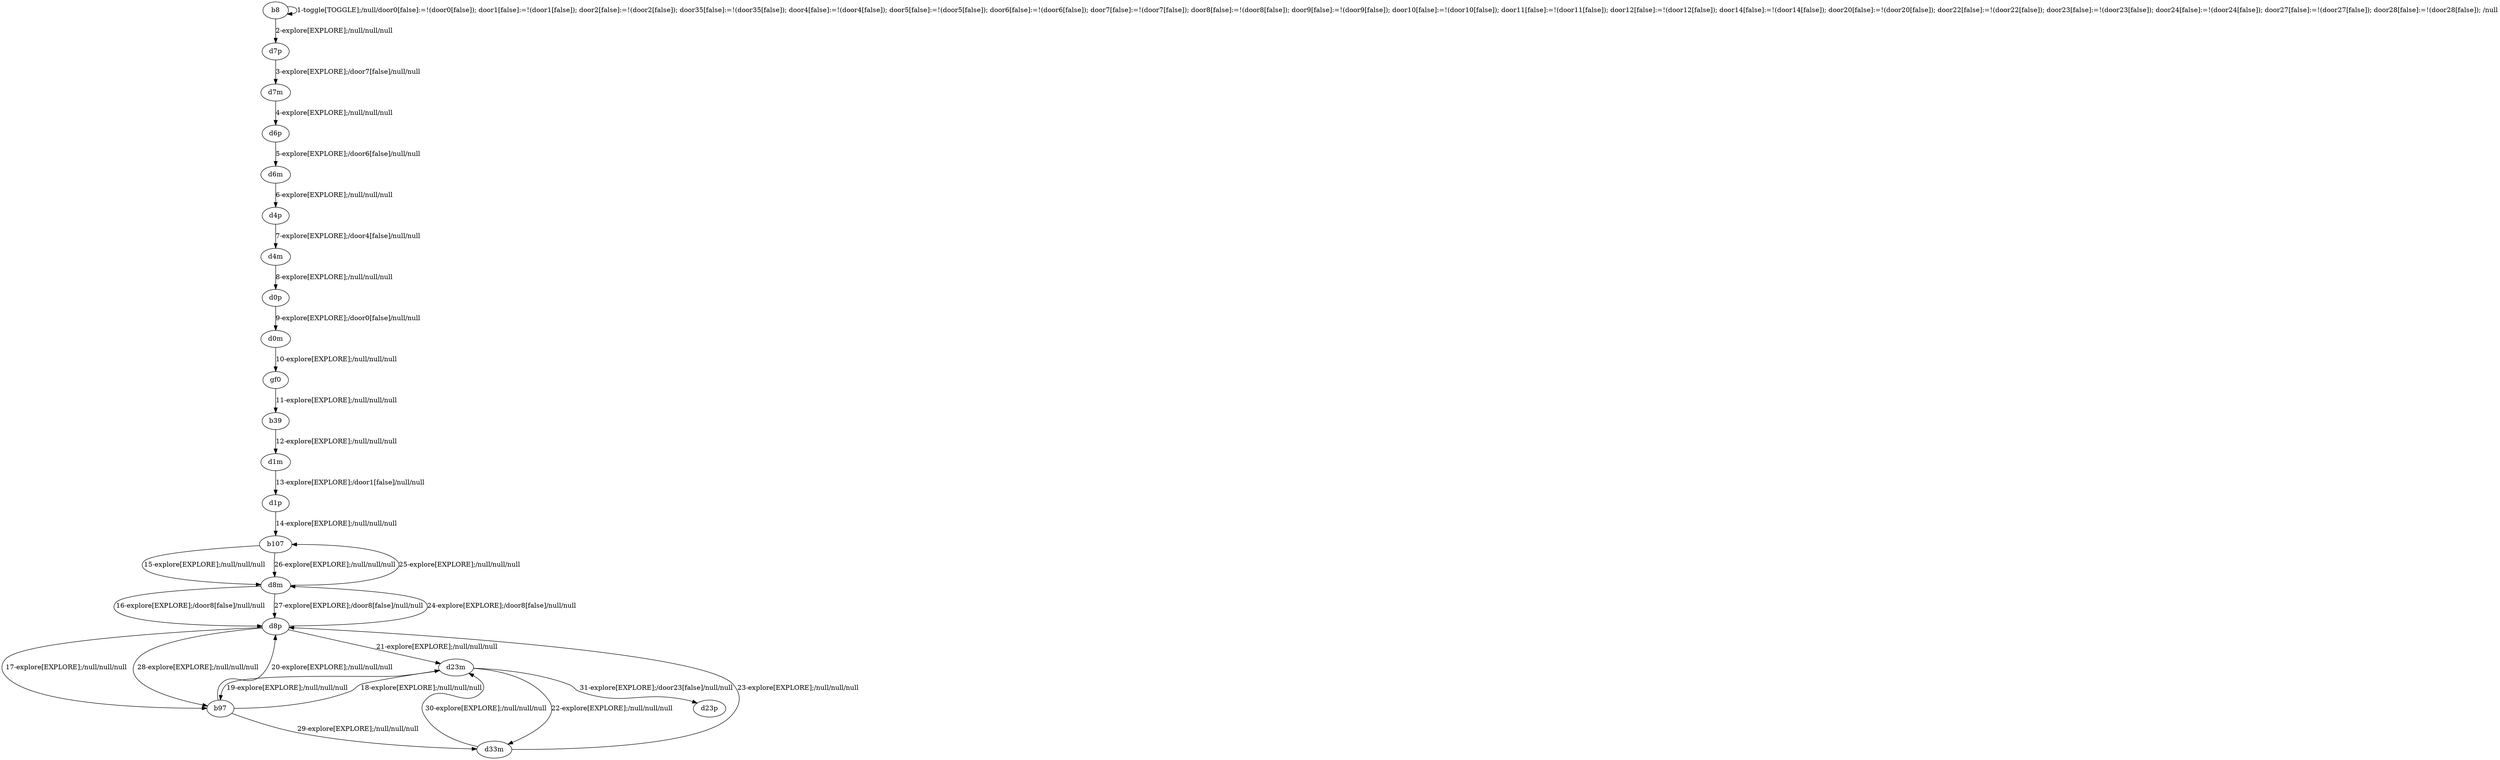 # Total number of goals covered by this test: 1
# d23m --> d23p

digraph g {
"b8" -> "b8" [label = "1-toggle[TOGGLE];/null/door0[false]:=!(door0[false]); door1[false]:=!(door1[false]); door2[false]:=!(door2[false]); door35[false]:=!(door35[false]); door4[false]:=!(door4[false]); door5[false]:=!(door5[false]); door6[false]:=!(door6[false]); door7[false]:=!(door7[false]); door8[false]:=!(door8[false]); door9[false]:=!(door9[false]); door10[false]:=!(door10[false]); door11[false]:=!(door11[false]); door12[false]:=!(door12[false]); door14[false]:=!(door14[false]); door20[false]:=!(door20[false]); door22[false]:=!(door22[false]); door23[false]:=!(door23[false]); door24[false]:=!(door24[false]); door27[false]:=!(door27[false]); door28[false]:=!(door28[false]); /null"];
"b8" -> "d7p" [label = "2-explore[EXPLORE];/null/null/null"];
"d7p" -> "d7m" [label = "3-explore[EXPLORE];/door7[false]/null/null"];
"d7m" -> "d6p" [label = "4-explore[EXPLORE];/null/null/null"];
"d6p" -> "d6m" [label = "5-explore[EXPLORE];/door6[false]/null/null"];
"d6m" -> "d4p" [label = "6-explore[EXPLORE];/null/null/null"];
"d4p" -> "d4m" [label = "7-explore[EXPLORE];/door4[false]/null/null"];
"d4m" -> "d0p" [label = "8-explore[EXPLORE];/null/null/null"];
"d0p" -> "d0m" [label = "9-explore[EXPLORE];/door0[false]/null/null"];
"d0m" -> "gf0" [label = "10-explore[EXPLORE];/null/null/null"];
"gf0" -> "b39" [label = "11-explore[EXPLORE];/null/null/null"];
"b39" -> "d1m" [label = "12-explore[EXPLORE];/null/null/null"];
"d1m" -> "d1p" [label = "13-explore[EXPLORE];/door1[false]/null/null"];
"d1p" -> "b107" [label = "14-explore[EXPLORE];/null/null/null"];
"b107" -> "d8m" [label = "15-explore[EXPLORE];/null/null/null"];
"d8m" -> "d8p" [label = "16-explore[EXPLORE];/door8[false]/null/null"];
"d8p" -> "b97" [label = "17-explore[EXPLORE];/null/null/null"];
"b97" -> "d23m" [label = "18-explore[EXPLORE];/null/null/null"];
"d23m" -> "b97" [label = "19-explore[EXPLORE];/null/null/null"];
"b97" -> "d8p" [label = "20-explore[EXPLORE];/null/null/null"];
"d8p" -> "d23m" [label = "21-explore[EXPLORE];/null/null/null"];
"d23m" -> "d33m" [label = "22-explore[EXPLORE];/null/null/null"];
"d33m" -> "d8p" [label = "23-explore[EXPLORE];/null/null/null"];
"d8p" -> "d8m" [label = "24-explore[EXPLORE];/door8[false]/null/null"];
"d8m" -> "b107" [label = "25-explore[EXPLORE];/null/null/null"];
"b107" -> "d8m" [label = "26-explore[EXPLORE];/null/null/null"];
"d8m" -> "d8p" [label = "27-explore[EXPLORE];/door8[false]/null/null"];
"d8p" -> "b97" [label = "28-explore[EXPLORE];/null/null/null"];
"b97" -> "d33m" [label = "29-explore[EXPLORE];/null/null/null"];
"d33m" -> "d23m" [label = "30-explore[EXPLORE];/null/null/null"];
"d23m" -> "d23p" [label = "31-explore[EXPLORE];/door23[false]/null/null"];
}